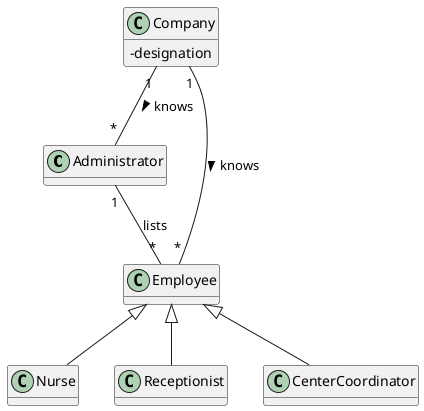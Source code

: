 @startuml
hide methods
skinparam classAttributeIconSize 0

class Administrator {}

class Employee {
}

class Company {
  - designation
}

Administrator "1" -- "*" Employee : lists 

Company "1" -- "*" Administrator : knows  >
Company "1" -- "*" Employee : knows >

Employee <|-- Nurse
Employee <|-- Receptionist
Employee <|-- CenterCoordinator

@enduml
